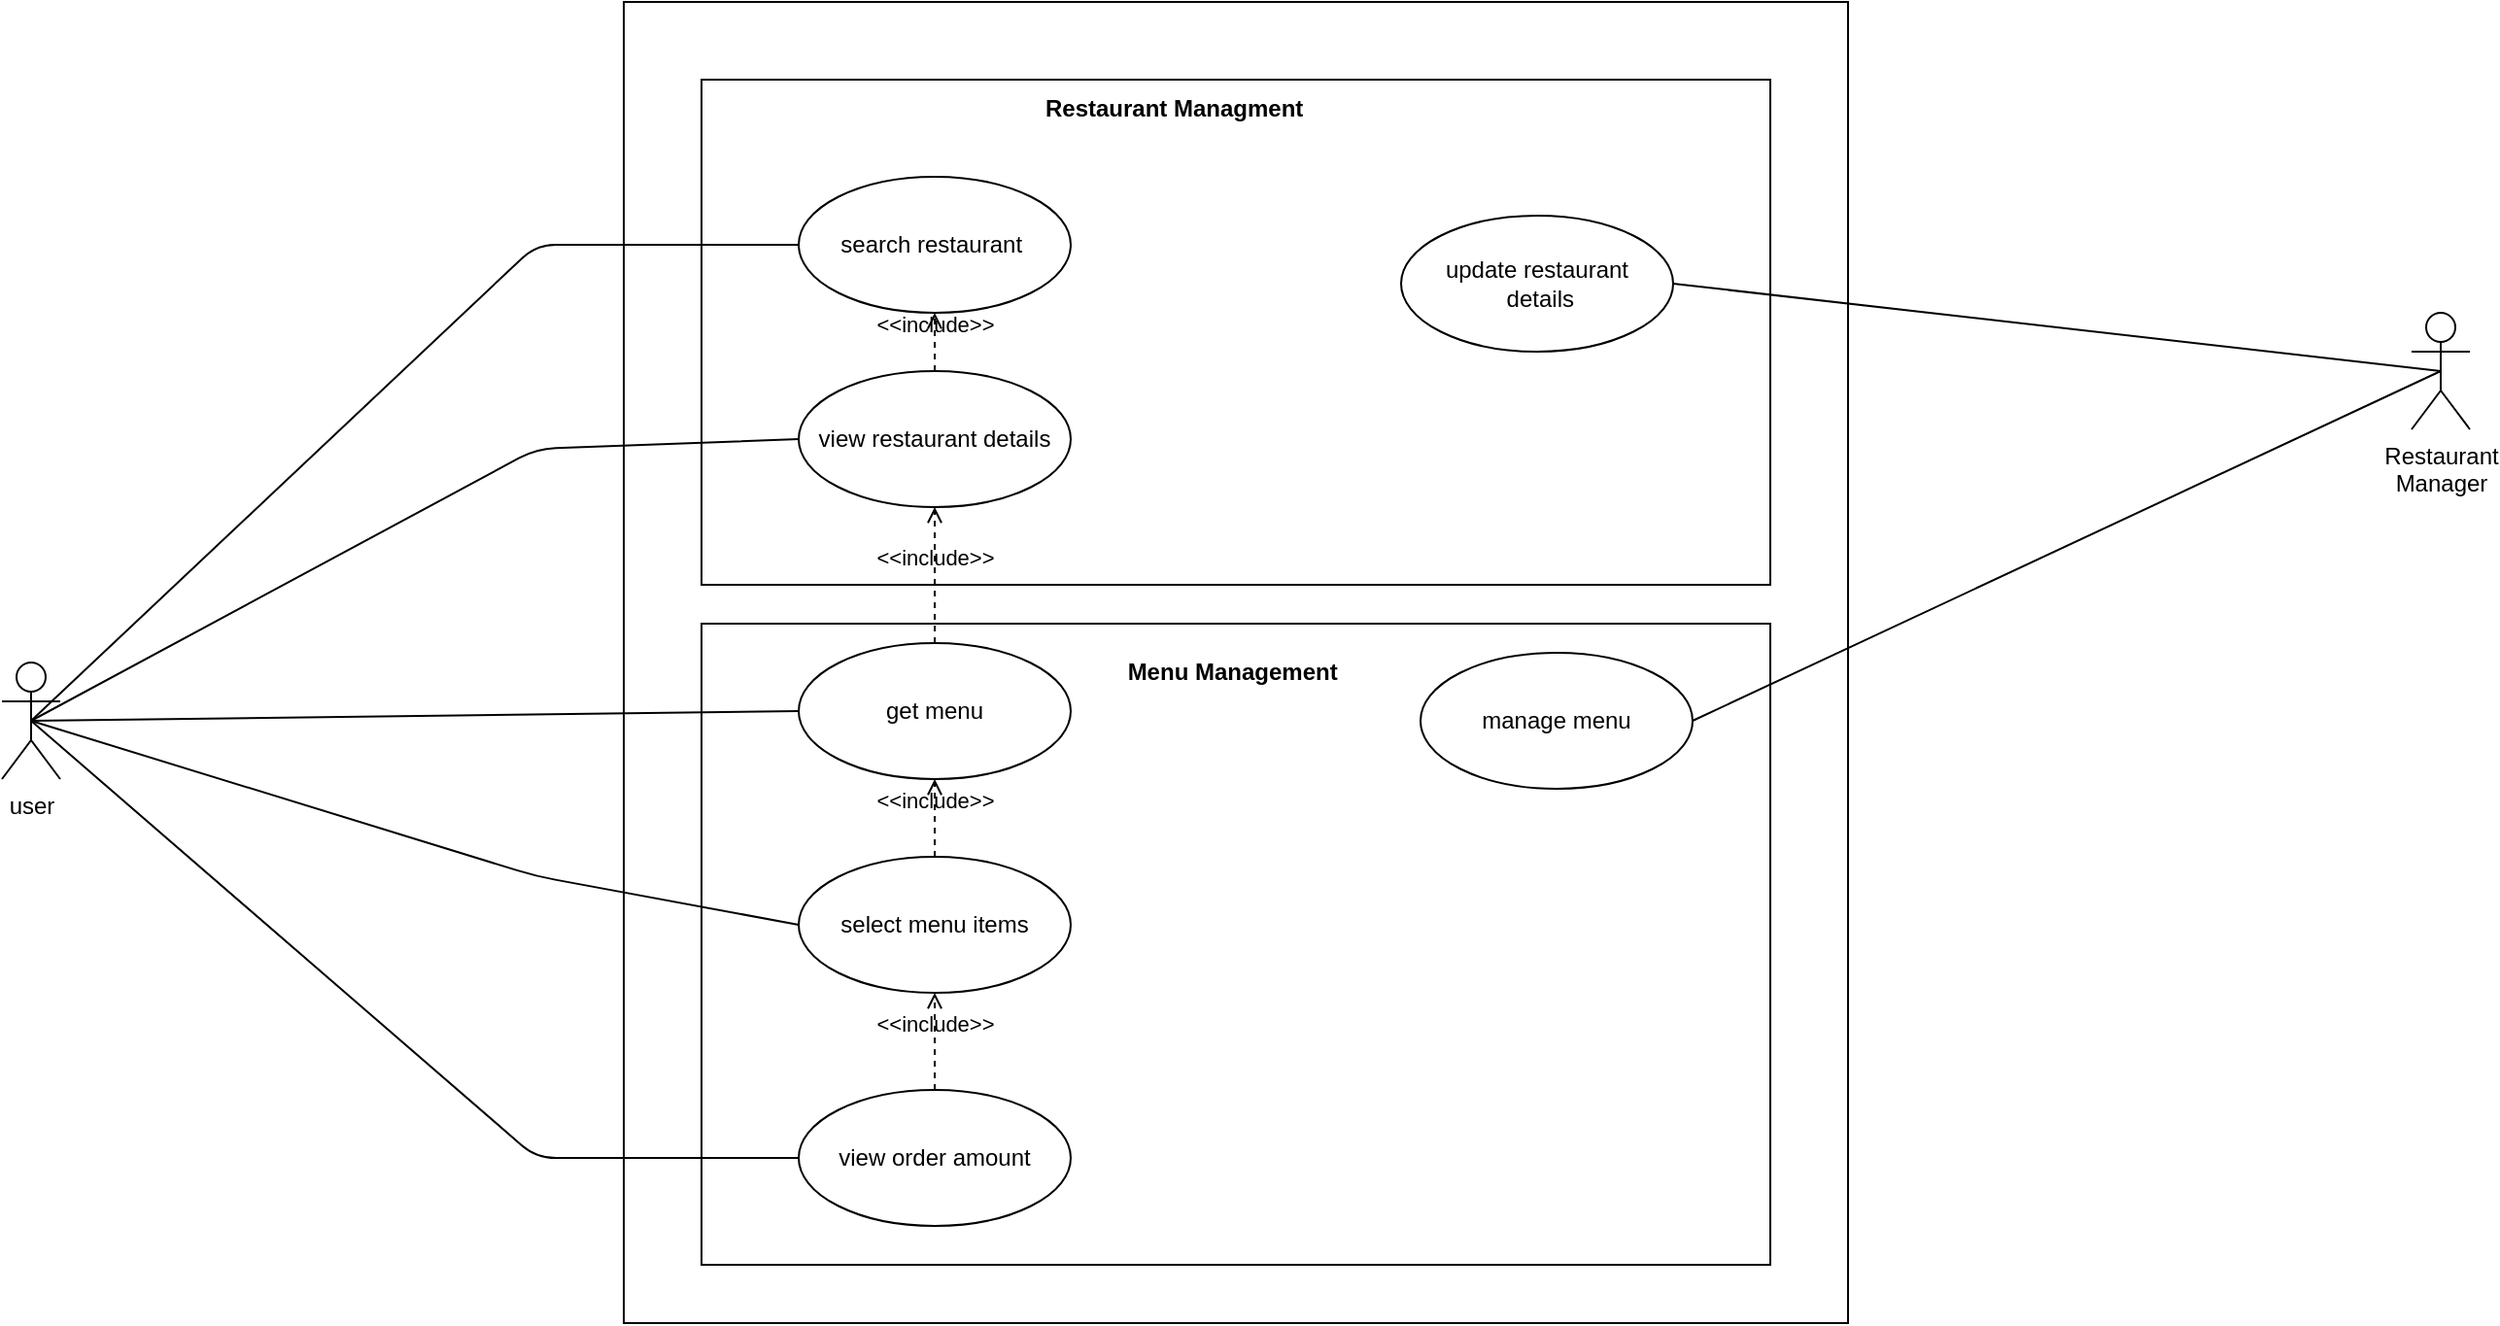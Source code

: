 <mxfile version="24.4.4" type="github">
  <diagram name="Page-1" id="ZlRObTM-CVRDYmkQqFkQ">
    <mxGraphModel dx="1786" dy="474" grid="1" gridSize="10" guides="1" tooltips="1" connect="1" arrows="1" fold="1" page="1" pageScale="1" pageWidth="850" pageHeight="1100" math="0" shadow="0">
      <root>
        <mxCell id="0" />
        <mxCell id="1" parent="0" />
        <mxCell id="pevplMKQL5ncxfmyFX9R-1" value="" style="rounded=0;whiteSpace=wrap;html=1;" vertex="1" parent="1">
          <mxGeometry x="160" y="420" width="550" height="330" as="geometry" />
        </mxCell>
        <mxCell id="pevplMKQL5ncxfmyFX9R-2" value="" style="shape=rect;html=1;verticalAlign=top;fontStyle=1;whiteSpace=wrap;align=center;fillColor=none;" vertex="1" parent="1">
          <mxGeometry x="120" y="100" width="630" height="680" as="geometry" />
        </mxCell>
        <mxCell id="pevplMKQL5ncxfmyFX9R-3" value="" style="rounded=0;whiteSpace=wrap;html=1;" vertex="1" parent="1">
          <mxGeometry x="160" y="140" width="550" height="260" as="geometry" />
        </mxCell>
        <mxCell id="pevplMKQL5ncxfmyFX9R-4" value="user" style="shape=umlActor;html=1;verticalLabelPosition=bottom;verticalAlign=top;align=center;" vertex="1" parent="1">
          <mxGeometry x="-200" y="440" width="30" height="60" as="geometry" />
        </mxCell>
        <mxCell id="pevplMKQL5ncxfmyFX9R-5" value="search restaurant&amp;nbsp;" style="ellipse;whiteSpace=wrap;html=1;" vertex="1" parent="1">
          <mxGeometry x="210" y="190" width="140" height="70" as="geometry" />
        </mxCell>
        <mxCell id="pevplMKQL5ncxfmyFX9R-6" value="view restaurant details" style="ellipse;whiteSpace=wrap;html=1;" vertex="1" parent="1">
          <mxGeometry x="210" y="290" width="140" height="70" as="geometry" />
        </mxCell>
        <mxCell id="pevplMKQL5ncxfmyFX9R-7" value="Restaurant&lt;div&gt;Manager&lt;/div&gt;&lt;div&gt;&lt;br&gt;&lt;/div&gt;" style="shape=umlActor;html=1;verticalLabelPosition=bottom;verticalAlign=top;align=center;" vertex="1" parent="1">
          <mxGeometry x="1040" y="260" width="30" height="60" as="geometry" />
        </mxCell>
        <mxCell id="pevplMKQL5ncxfmyFX9R-8" value="update restaurant&lt;div&gt;&amp;nbsp;details&lt;/div&gt;" style="ellipse;whiteSpace=wrap;html=1;" vertex="1" parent="1">
          <mxGeometry x="520" y="210" width="140" height="70" as="geometry" />
        </mxCell>
        <mxCell id="pevplMKQL5ncxfmyFX9R-9" value="get menu" style="ellipse;whiteSpace=wrap;html=1;" vertex="1" parent="1">
          <mxGeometry x="210" y="430" width="140" height="70" as="geometry" />
        </mxCell>
        <mxCell id="pevplMKQL5ncxfmyFX9R-10" value="manage menu" style="ellipse;whiteSpace=wrap;html=1;" vertex="1" parent="1">
          <mxGeometry x="530" y="435" width="140" height="70" as="geometry" />
        </mxCell>
        <mxCell id="pevplMKQL5ncxfmyFX9R-11" value="select menu items" style="ellipse;whiteSpace=wrap;html=1;" vertex="1" parent="1">
          <mxGeometry x="210" y="540" width="140" height="70" as="geometry" />
        </mxCell>
        <mxCell id="pevplMKQL5ncxfmyFX9R-12" value="view order amount" style="ellipse;whiteSpace=wrap;html=1;" vertex="1" parent="1">
          <mxGeometry x="210" y="660" width="140" height="70" as="geometry" />
        </mxCell>
        <mxCell id="pevplMKQL5ncxfmyFX9R-13" value="&amp;lt;&amp;lt;include&amp;gt;&amp;gt;" style="edgeStyle=none;html=1;endArrow=open;verticalAlign=bottom;dashed=1;labelBackgroundColor=none;rounded=0;exitX=0.5;exitY=0;exitDx=0;exitDy=0;entryX=0.5;entryY=1;entryDx=0;entryDy=0;" edge="1" parent="1" source="pevplMKQL5ncxfmyFX9R-12" target="pevplMKQL5ncxfmyFX9R-11">
          <mxGeometry width="160" relative="1" as="geometry">
            <mxPoint x="330" y="530" as="sourcePoint" />
            <mxPoint x="490" y="530" as="targetPoint" />
          </mxGeometry>
        </mxCell>
        <mxCell id="pevplMKQL5ncxfmyFX9R-14" value="&amp;lt;&amp;lt;include&amp;gt;&amp;gt;" style="edgeStyle=none;html=1;endArrow=open;verticalAlign=bottom;dashed=1;labelBackgroundColor=none;rounded=0;exitX=0.5;exitY=0;exitDx=0;exitDy=0;entryX=0.5;entryY=1;entryDx=0;entryDy=0;" edge="1" parent="1" source="pevplMKQL5ncxfmyFX9R-11" target="pevplMKQL5ncxfmyFX9R-9">
          <mxGeometry width="160" relative="1" as="geometry">
            <mxPoint x="290" y="630" as="sourcePoint" />
            <mxPoint x="290" y="580" as="targetPoint" />
          </mxGeometry>
        </mxCell>
        <mxCell id="pevplMKQL5ncxfmyFX9R-15" value="&amp;lt;&amp;lt;include&amp;gt;&amp;gt;" style="edgeStyle=none;html=1;endArrow=open;verticalAlign=bottom;dashed=1;labelBackgroundColor=none;rounded=0;exitX=0.5;exitY=0;exitDx=0;exitDy=0;entryX=0.5;entryY=1;entryDx=0;entryDy=0;" edge="1" parent="1" source="pevplMKQL5ncxfmyFX9R-6" target="pevplMKQL5ncxfmyFX9R-5">
          <mxGeometry width="160" relative="1" as="geometry">
            <mxPoint x="320" y="360" as="sourcePoint" />
            <mxPoint x="480" y="360" as="targetPoint" />
          </mxGeometry>
        </mxCell>
        <mxCell id="pevplMKQL5ncxfmyFX9R-16" value="" style="edgeStyle=none;html=1;endArrow=none;verticalAlign=bottom;rounded=1;exitX=0.5;exitY=0.5;exitDx=0;exitDy=0;exitPerimeter=0;entryX=0;entryY=0.5;entryDx=0;entryDy=0;curved=0;" edge="1" parent="1" source="pevplMKQL5ncxfmyFX9R-4" target="pevplMKQL5ncxfmyFX9R-5">
          <mxGeometry width="160" relative="1" as="geometry">
            <mxPoint x="240" y="410" as="sourcePoint" />
            <mxPoint x="400" y="410" as="targetPoint" />
            <Array as="points">
              <mxPoint x="75" y="225" />
            </Array>
          </mxGeometry>
        </mxCell>
        <mxCell id="pevplMKQL5ncxfmyFX9R-17" value="" style="edgeStyle=none;html=1;endArrow=none;verticalAlign=bottom;rounded=1;exitX=0.5;exitY=0.5;exitDx=0;exitDy=0;exitPerimeter=0;entryX=0;entryY=0.5;entryDx=0;entryDy=0;curved=0;" edge="1" parent="1" source="pevplMKQL5ncxfmyFX9R-4" target="pevplMKQL5ncxfmyFX9R-6">
          <mxGeometry width="160" relative="1" as="geometry">
            <mxPoint x="240" y="410" as="sourcePoint" />
            <mxPoint x="400" y="410" as="targetPoint" />
            <Array as="points">
              <mxPoint x="75" y="330" />
            </Array>
          </mxGeometry>
        </mxCell>
        <mxCell id="pevplMKQL5ncxfmyFX9R-18" value="" style="edgeStyle=none;html=1;endArrow=none;verticalAlign=bottom;rounded=0;exitX=0.5;exitY=0.5;exitDx=0;exitDy=0;exitPerimeter=0;entryX=0;entryY=0.5;entryDx=0;entryDy=0;" edge="1" parent="1" source="pevplMKQL5ncxfmyFX9R-4" target="pevplMKQL5ncxfmyFX9R-9">
          <mxGeometry width="160" relative="1" as="geometry">
            <mxPoint x="240" y="590" as="sourcePoint" />
            <mxPoint x="400" y="590" as="targetPoint" />
          </mxGeometry>
        </mxCell>
        <mxCell id="pevplMKQL5ncxfmyFX9R-19" value="" style="edgeStyle=none;html=1;endArrow=none;verticalAlign=bottom;rounded=1;exitX=0.5;exitY=0.5;exitDx=0;exitDy=0;exitPerimeter=0;entryX=0;entryY=0.5;entryDx=0;entryDy=0;curved=0;" edge="1" parent="1" source="pevplMKQL5ncxfmyFX9R-4" target="pevplMKQL5ncxfmyFX9R-11">
          <mxGeometry width="160" relative="1" as="geometry">
            <mxPoint x="85" y="430" as="sourcePoint" />
            <mxPoint x="220" y="435" as="targetPoint" />
            <Array as="points">
              <mxPoint x="75" y="550" />
            </Array>
          </mxGeometry>
        </mxCell>
        <mxCell id="pevplMKQL5ncxfmyFX9R-20" value="" style="edgeStyle=none;html=1;endArrow=none;verticalAlign=bottom;rounded=1;exitX=0.5;exitY=0.5;exitDx=0;exitDy=0;exitPerimeter=0;entryX=0;entryY=0.5;entryDx=0;entryDy=0;curved=0;" edge="1" parent="1" source="pevplMKQL5ncxfmyFX9R-4" target="pevplMKQL5ncxfmyFX9R-12">
          <mxGeometry width="160" relative="1" as="geometry">
            <mxPoint x="95" y="440" as="sourcePoint" />
            <mxPoint x="230" y="445" as="targetPoint" />
            <Array as="points">
              <mxPoint x="75" y="695" />
            </Array>
          </mxGeometry>
        </mxCell>
        <mxCell id="pevplMKQL5ncxfmyFX9R-21" value="" style="edgeStyle=none;html=1;endArrow=none;verticalAlign=bottom;rounded=0;entryX=0.5;entryY=0.5;entryDx=0;entryDy=0;entryPerimeter=0;exitX=1;exitY=0.5;exitDx=0;exitDy=0;" edge="1" parent="1" source="pevplMKQL5ncxfmyFX9R-8" target="pevplMKQL5ncxfmyFX9R-7">
          <mxGeometry width="160" relative="1" as="geometry">
            <mxPoint x="580" y="385" as="sourcePoint" />
            <mxPoint x="740" y="385" as="targetPoint" />
          </mxGeometry>
        </mxCell>
        <mxCell id="pevplMKQL5ncxfmyFX9R-22" value="" style="edgeStyle=none;html=1;endArrow=none;verticalAlign=bottom;rounded=0;exitX=1;exitY=0.5;exitDx=0;exitDy=0;entryX=0.5;entryY=0.5;entryDx=0;entryDy=0;entryPerimeter=0;" edge="1" parent="1" source="pevplMKQL5ncxfmyFX9R-10" target="pevplMKQL5ncxfmyFX9R-7">
          <mxGeometry width="160" relative="1" as="geometry">
            <mxPoint x="105" y="450" as="sourcePoint" />
            <mxPoint x="240" y="455" as="targetPoint" />
          </mxGeometry>
        </mxCell>
        <mxCell id="pevplMKQL5ncxfmyFX9R-23" value="&lt;b&gt;Restaurant Managment&amp;nbsp;&lt;/b&gt;" style="text;html=1;align=center;verticalAlign=middle;whiteSpace=wrap;rounded=0;" vertex="1" parent="1">
          <mxGeometry x="330" y="140" width="150" height="30" as="geometry" />
        </mxCell>
        <mxCell id="pevplMKQL5ncxfmyFX9R-24" value="&lt;b&gt;Menu Management&amp;nbsp;&lt;/b&gt;" style="text;html=1;align=center;verticalAlign=middle;whiteSpace=wrap;rounded=0;" vertex="1" parent="1">
          <mxGeometry x="360" y="430" width="150" height="30" as="geometry" />
        </mxCell>
        <mxCell id="pevplMKQL5ncxfmyFX9R-25" value="&amp;lt;&amp;lt;include&amp;gt;&amp;gt;" style="edgeStyle=none;html=1;endArrow=open;verticalAlign=bottom;dashed=1;labelBackgroundColor=none;rounded=0;exitX=0.5;exitY=0;exitDx=0;exitDy=0;entryX=0.5;entryY=1;entryDx=0;entryDy=0;" edge="1" parent="1" source="pevplMKQL5ncxfmyFX9R-9" target="pevplMKQL5ncxfmyFX9R-6">
          <mxGeometry width="160" relative="1" as="geometry">
            <mxPoint x="260" y="400" as="sourcePoint" />
            <mxPoint x="420" y="400" as="targetPoint" />
          </mxGeometry>
        </mxCell>
      </root>
    </mxGraphModel>
  </diagram>
</mxfile>
